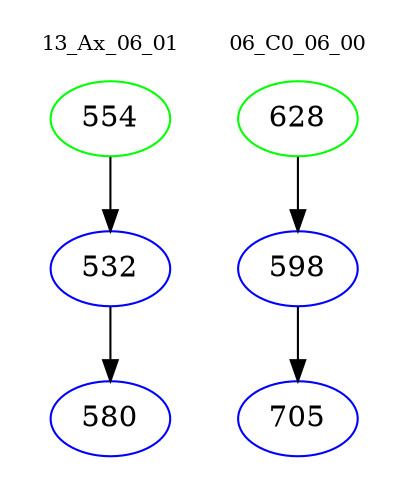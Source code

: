 digraph{
subgraph cluster_0 {
color = white
label = "13_Ax_06_01";
fontsize=10;
T0_554 [label="554", color="green"]
T0_554 -> T0_532 [color="black"]
T0_532 [label="532", color="blue"]
T0_532 -> T0_580 [color="black"]
T0_580 [label="580", color="blue"]
}
subgraph cluster_1 {
color = white
label = "06_C0_06_00";
fontsize=10;
T1_628 [label="628", color="green"]
T1_628 -> T1_598 [color="black"]
T1_598 [label="598", color="blue"]
T1_598 -> T1_705 [color="black"]
T1_705 [label="705", color="blue"]
}
}
